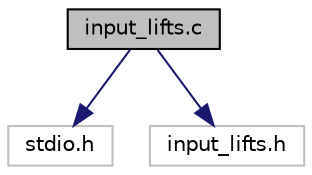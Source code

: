 digraph "input_lifts.c"
{
 // LATEX_PDF_SIZE
  edge [fontname="Helvetica",fontsize="10",labelfontname="Helvetica",labelfontsize="10"];
  node [fontname="Helvetica",fontsize="10",shape=record];
  Node1 [label="input_lifts.c",height=0.2,width=0.4,color="black", fillcolor="grey75", style="filled", fontcolor="black",tooltip="contains the definition of input_lifts"];
  Node1 -> Node2 [color="midnightblue",fontsize="10",style="solid",fontname="Helvetica"];
  Node2 [label="stdio.h",height=0.2,width=0.4,color="grey75", fillcolor="white", style="filled",tooltip=" "];
  Node1 -> Node3 [color="midnightblue",fontsize="10",style="solid",fontname="Helvetica"];
  Node3 [label="input_lifts.h",height=0.2,width=0.4,color="grey75", fillcolor="white", style="filled",tooltip=" "];
}
